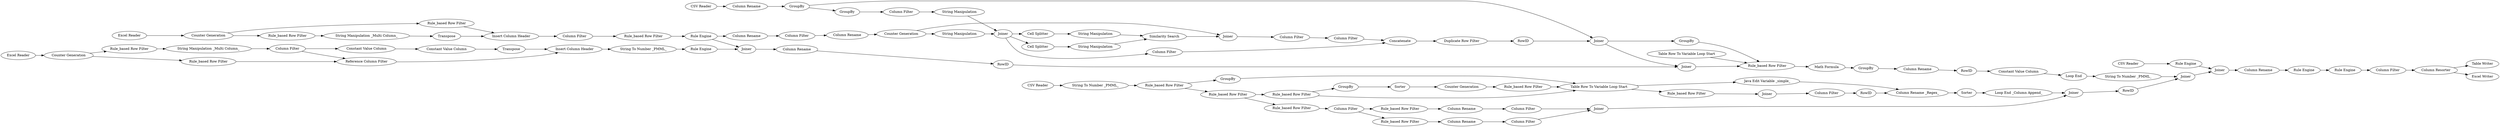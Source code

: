 digraph {
	5 [label="Counter Generation"]
	251 [label="CSV Reader"]
	252 [label="CSV Reader"]
	253 [label="Rule_based Row Filter"]
	259 [label=GroupBy]
	260 [label=GroupBy]
	262 [label=GroupBy]
	273 [label="Column Filter"]
	281 [label="Column Rename"]
	290 [label="Rule_based Row Filter"]
	292 [label="Rule_based Row Filter"]
	300 [label="Rule_based Row Filter"]
	301 [label="Column Filter"]
	302 [label="Rule_based Row Filter"]
	303 [label="Rule_based Row Filter"]
	304 [label=GroupBy]
	305 [label=Sorter]
	306 [label="Counter Generation"]
	307 [label="Rule_based Row Filter"]
	312 [label="String To Number _PMML_"]
	319 [label=Joiner]
	320 [label="Column Rename"]
	321 [label="Column Rename"]
	322 [label="Column Filter"]
	323 [label="Column Filter"]
	324 [label=Joiner]
	325 [label=RowID]
	334 [label=GroupBy]
	338 [label="Table Writer"]
	339 [label="Excel Writer"]
	340 [label="Rule Engine"]
	341 [label="Rule Engine"]
	342 [label="Column Rename"]
	344 [label="Column Resorter"]
	354 [label="CSV Reader"]
	356 [label="Rule Engine"]
	357 [label=Joiner]
	358 [label="Excel Reader"]
	359 [label="Counter Generation"]
	360 [label="Rule_based Row Filter"]
	361 [label="Rule_based Row Filter"]
	362 [label=Transpose]
	363 [label="Insert Column Header"]
	364 [label="String Manipulation _Multi Column_"]
	365 [label="Column Filter"]
	366 [label="Rule_based Row Filter"]
	367 [label="Column Rename"]
	368 [label="Similarity Search"]
	370 [label="Column Filter"]
	373 [label="Column Rename"]
	374 [label=Joiner]
	308 [label="Table Row To Variable Loop Start"]
	309 [label="Rule_based Row Filter"]
	310 [label="Column Filter"]
	311 [label=RowID]
	313 [label="Column Rename _Regex_"]
	314 [label="Java Edit Variable _simple_"]
	316 [label="Loop End _Column Append_"]
	317 [label=Joiner]
	318 [label=Sorter]
	329 [label="Math Formula"]
	330 [label=GroupBy]
	331 [label="Column Rename"]
	332 [label=RowID]
	333 [label="Loop End"]
	335 [label="Table Row To Variable Loop Start"]
	336 [label="Rule_based Row Filter"]
	343 [label="Constant Value Column"]
	383 [label="String To Number _PMML_"]
	384 [label="Rule Engine"]
	394 [label="String Manipulation"]
	395 [label="String Manipulation"]
	396 [label=Joiner]
	398 [label="Cell Splitter"]
	399 [label="String Manipulation"]
	401 [label="Column Filter"]
	402 [label="Column Filter"]
	403 [label="Column Filter"]
	404 [label=Concatenate]
	405 [label=RowID]
	406 [label=Joiner]
	407 [label="Column Filter"]
	408 [label="Cell Splitter"]
	409 [label="String Manipulation"]
	410 [label="Duplicate Row Filter"]
	411 [label=Joiner]
	412 [label="Excel Reader"]
	413 [label="Counter Generation"]
	414 [label="Rule_based Row Filter"]
	415 [label="Rule_based Row Filter"]
	416 [label="String Manipulation _Multi Column_"]
	417 [label=Transpose]
	418 [label="Column Filter"]
	419 [label="Constant Value Column"]
	420 [label="Constant Value Column"]
	421 [label="Reference Column Filter"]
	422 [label="Insert Column Header"]
	423 [label=Joiner]
	424 [label="Column Rename"]
	426 [label="String To Number _PMML_"]
	427 [label="Rule Engine"]
	428 [label=RowID]
	429 [label=Joiner]
	308 -> 309
	308 -> 314
	309 -> 317
	310 -> 311
	311 -> 313
	313 -> 318
	314 -> 313
	317 -> 310
	318 -> 316
	329 -> 330
	330 -> 331
	331 -> 332
	332 -> 343
	335 -> 336
	336 -> 329
	343 -> 333
	5 -> 374
	5 -> 394
	251 -> 281
	252 -> 312
	253 -> 290
	253 -> 259
	259 -> 308
	260 -> 262
	260 -> 411
	262 -> 273
	273 -> 395
	281 -> 260
	290 -> 292
	290 -> 303
	292 -> 301
	300 -> 321
	301 -> 300
	301 -> 302
	302 -> 320
	303 -> 304
	303 -> 308
	304 -> 305
	305 -> 306
	306 -> 307
	307 -> 308
	312 -> 253
	319 -> 324
	320 -> 323
	321 -> 322
	322 -> 319
	323 -> 319
	324 -> 325
	325 -> 406
	334 -> 336
	340 -> 341
	341 -> 407
	342 -> 340
	344 -> 338
	344 -> 339
	354 -> 356
	356 -> 357
	357 -> 342
	358 -> 359
	359 -> 361
	359 -> 360
	360 -> 363
	361 -> 364
	362 -> 363
	363 -> 365
	364 -> 362
	365 -> 366
	366 -> 384
	367 -> 370
	368 -> 374
	370 -> 373
	373 -> 5
	374 -> 401
	316 -> 324
	333 -> 383
	383 -> 406
	384 -> 423
	384 -> 367
	394 -> 396
	395 -> 396
	396 -> 398
	396 -> 408
	396 -> 403
	398 -> 399
	399 -> 368
	401 -> 402
	402 -> 404
	403 -> 404
	404 -> 410
	405 -> 411
	406 -> 357
	407 -> 344
	408 -> 409
	409 -> 368
	410 -> 405
	411 -> 429
	411 -> 334
	412 -> 413
	413 -> 415
	413 -> 414
	414 -> 421
	415 -> 416
	416 -> 418
	417 -> 422
	418 -> 419
	418 -> 421
	419 -> 420
	420 -> 417
	421 -> 422
	422 -> 426
	423 -> 424
	424 -> 428
	426 -> 427
	427 -> 423
	428 -> 429
	429 -> 336
	rankdir=LR
}
